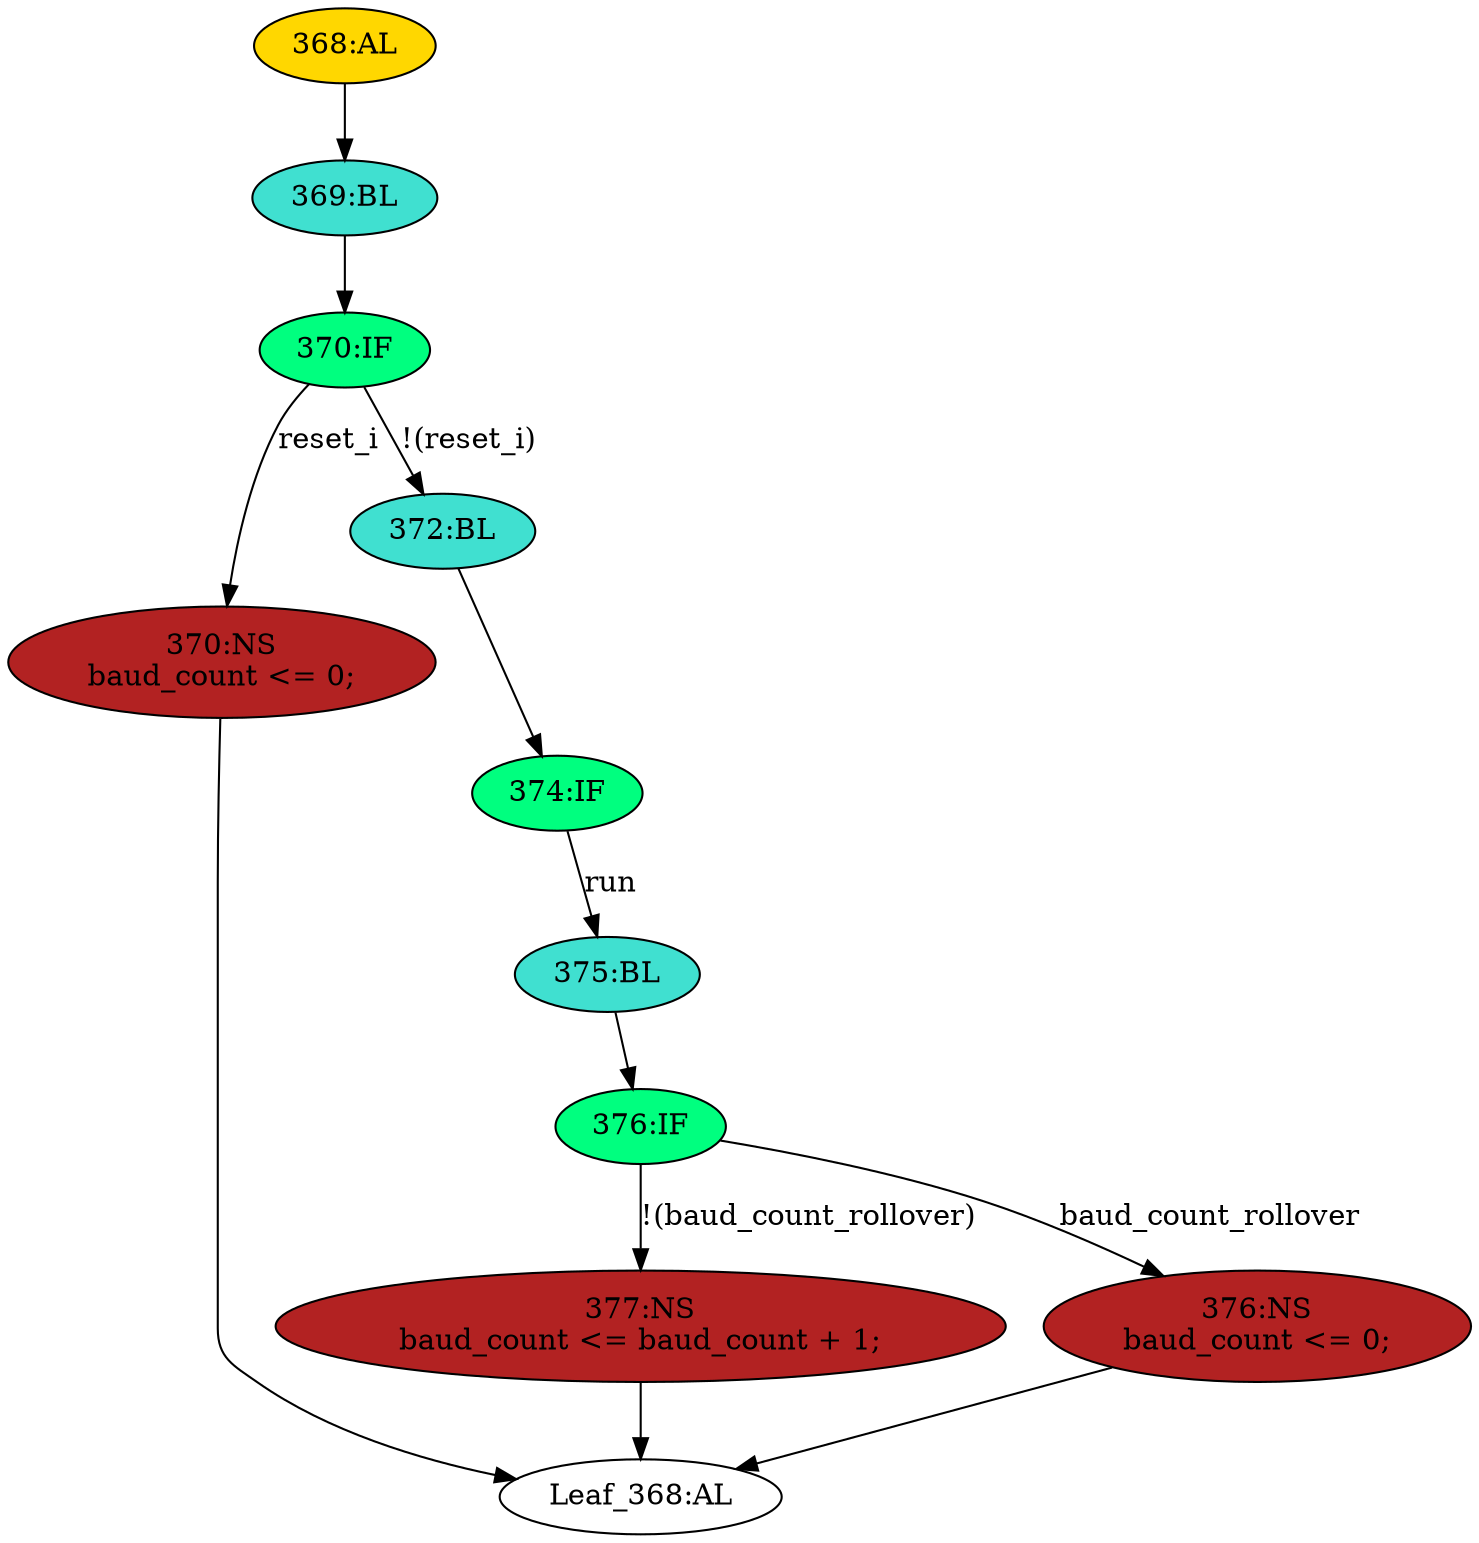 strict digraph "" {
	node [label="\N"];
	"368:AL"	 [ast="<pyverilog.vparser.ast.Always object at 0x7f19debe5bd0>",
		clk_sens=True,
		fillcolor=gold,
		label="368:AL",
		sens="['clk_i', 'reset_i']",
		statements="[]",
		style=filled,
		typ=Always,
		use_var="['baud_count', 'run', 'reset_i', 'baud_count_rollover']"];
	"369:BL"	 [ast="<pyverilog.vparser.ast.Block object at 0x7f19debe5890>",
		fillcolor=turquoise,
		label="369:BL",
		statements="[]",
		style=filled,
		typ=Block];
	"368:AL" -> "369:BL"	 [cond="[]",
		lineno=None];
	"370:NS"	 [ast="<pyverilog.vparser.ast.NonblockingSubstitution object at 0x7f19debeb2d0>",
		fillcolor=firebrick,
		label="370:NS
baud_count <= 0;",
		statements="[<pyverilog.vparser.ast.NonblockingSubstitution object at 0x7f19debeb2d0>]",
		style=filled,
		typ=NonblockingSubstitution];
	"Leaf_368:AL"	 [def_var="['baud_count']",
		label="Leaf_368:AL"];
	"370:NS" -> "Leaf_368:AL"	 [cond="[]",
		lineno=None];
	"372:BL"	 [ast="<pyverilog.vparser.ast.Block object at 0x7f19debe5d90>",
		fillcolor=turquoise,
		label="372:BL",
		statements="[]",
		style=filled,
		typ=Block];
	"374:IF"	 [ast="<pyverilog.vparser.ast.IfStatement object at 0x7f19debe5dd0>",
		fillcolor=springgreen,
		label="374:IF",
		statements="[]",
		style=filled,
		typ=IfStatement];
	"372:BL" -> "374:IF"	 [cond="[]",
		lineno=None];
	"376:IF"	 [ast="<pyverilog.vparser.ast.IfStatement object at 0x7f19debe5e90>",
		fillcolor=springgreen,
		label="376:IF",
		statements="[]",
		style=filled,
		typ=IfStatement];
	"377:NS"	 [ast="<pyverilog.vparser.ast.NonblockingSubstitution object at 0x7f19debe5ed0>",
		fillcolor=firebrick,
		label="377:NS
baud_count <= baud_count + 1;",
		statements="[<pyverilog.vparser.ast.NonblockingSubstitution object at 0x7f19debe5ed0>]",
		style=filled,
		typ=NonblockingSubstitution];
	"376:IF" -> "377:NS"	 [cond="['baud_count_rollover']",
		label="!(baud_count_rollover)",
		lineno=376];
	"376:NS"	 [ast="<pyverilog.vparser.ast.NonblockingSubstitution object at 0x7f19debeb110>",
		fillcolor=firebrick,
		label="376:NS
baud_count <= 0;",
		statements="[<pyverilog.vparser.ast.NonblockingSubstitution object at 0x7f19debeb110>]",
		style=filled,
		typ=NonblockingSubstitution];
	"376:IF" -> "376:NS"	 [cond="['baud_count_rollover']",
		label=baud_count_rollover,
		lineno=376];
	"377:NS" -> "Leaf_368:AL"	 [cond="[]",
		lineno=None];
	"375:BL"	 [ast="<pyverilog.vparser.ast.Block object at 0x7f19debe5e50>",
		fillcolor=turquoise,
		label="375:BL",
		statements="[]",
		style=filled,
		typ=Block];
	"375:BL" -> "376:IF"	 [cond="[]",
		lineno=None];
	"376:NS" -> "Leaf_368:AL"	 [cond="[]",
		lineno=None];
	"370:IF"	 [ast="<pyverilog.vparser.ast.IfStatement object at 0x7f19debe58d0>",
		fillcolor=springgreen,
		label="370:IF",
		statements="[]",
		style=filled,
		typ=IfStatement];
	"369:BL" -> "370:IF"	 [cond="[]",
		lineno=None];
	"374:IF" -> "375:BL"	 [cond="['run']",
		label=run,
		lineno=374];
	"370:IF" -> "370:NS"	 [cond="['reset_i']",
		label=reset_i,
		lineno=370];
	"370:IF" -> "372:BL"	 [cond="['reset_i']",
		label="!(reset_i)",
		lineno=370];
}
